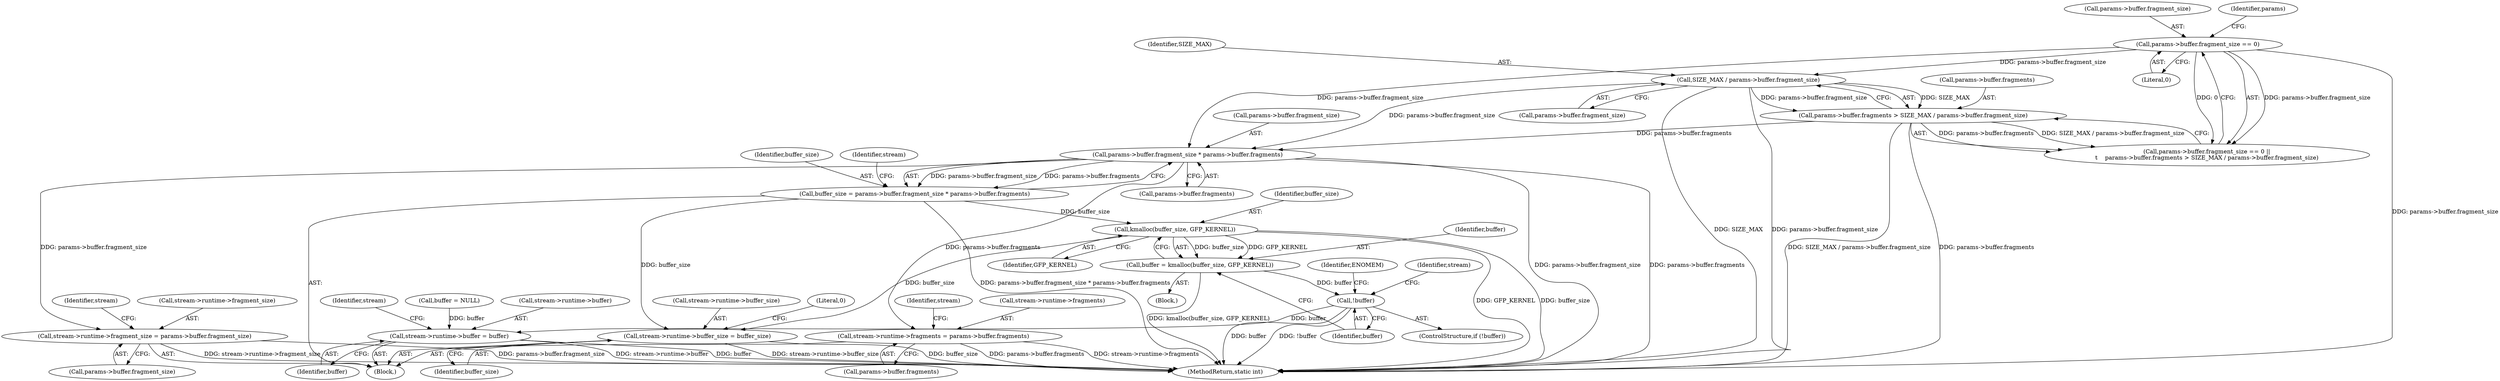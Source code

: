 digraph "0_linux_b35cc8225845112a616e3a2266d2fde5ab13d3ab@pointer" {
"1000134" [label="(Call,params->buffer.fragment_size * params->buffer.fragments)"];
"1000109" [label="(Call,params->buffer.fragment_size == 0)"];
"1000122" [label="(Call,SIZE_MAX / params->buffer.fragment_size)"];
"1000116" [label="(Call,params->buffer.fragments > SIZE_MAX / params->buffer.fragment_size)"];
"1000132" [label="(Call,buffer_size = params->buffer.fragment_size * params->buffer.fragments)"];
"1000159" [label="(Call,kmalloc(buffer_size, GFP_KERNEL))"];
"1000157" [label="(Call,buffer = kmalloc(buffer_size, GFP_KERNEL))"];
"1000163" [label="(Call,!buffer)"];
"1000190" [label="(Call,stream->runtime->buffer = buffer)"];
"1000197" [label="(Call,stream->runtime->buffer_size = buffer_size)"];
"1000168" [label="(Call,stream->runtime->fragment_size = params->buffer.fragment_size)"];
"1000179" [label="(Call,stream->runtime->fragments = params->buffer.fragments)"];
"1000109" [label="(Call,params->buffer.fragment_size == 0)"];
"1000115" [label="(Literal,0)"];
"1000193" [label="(Identifier,stream)"];
"1000116" [label="(Call,params->buffer.fragments > SIZE_MAX / params->buffer.fragment_size)"];
"1000110" [label="(Call,params->buffer.fragment_size)"];
"1000171" [label="(Identifier,stream)"];
"1000196" [label="(Identifier,buffer)"];
"1000203" [label="(Identifier,buffer_size)"];
"1000104" [label="(Block,)"];
"1000156" [label="(Block,)"];
"1000135" [label="(Call,params->buffer.fragment_size)"];
"1000119" [label="(Identifier,params)"];
"1000123" [label="(Identifier,SIZE_MAX)"];
"1000198" [label="(Call,stream->runtime->buffer_size)"];
"1000122" [label="(Call,SIZE_MAX / params->buffer.fragment_size)"];
"1000206" [label="(MethodReturn,static int)"];
"1000163" [label="(Call,!buffer)"];
"1000182" [label="(Identifier,stream)"];
"1000200" [label="(Identifier,stream)"];
"1000162" [label="(ControlStructure,if (!buffer))"];
"1000157" [label="(Call,buffer = kmalloc(buffer_size, GFP_KERNEL))"];
"1000190" [label="(Call,stream->runtime->buffer = buffer)"];
"1000148" [label="(Identifier,stream)"];
"1000160" [label="(Identifier,buffer_size)"];
"1000117" [label="(Call,params->buffer.fragments)"];
"1000152" [label="(Call,buffer = NULL)"];
"1000174" [label="(Call,params->buffer.fragment_size)"];
"1000167" [label="(Identifier,ENOMEM)"];
"1000197" [label="(Call,stream->runtime->buffer_size = buffer_size)"];
"1000164" [label="(Identifier,buffer)"];
"1000205" [label="(Literal,0)"];
"1000168" [label="(Call,stream->runtime->fragment_size = params->buffer.fragment_size)"];
"1000158" [label="(Identifier,buffer)"];
"1000132" [label="(Call,buffer_size = params->buffer.fragment_size * params->buffer.fragments)"];
"1000140" [label="(Call,params->buffer.fragments)"];
"1000180" [label="(Call,stream->runtime->fragments)"];
"1000124" [label="(Call,params->buffer.fragment_size)"];
"1000179" [label="(Call,stream->runtime->fragments = params->buffer.fragments)"];
"1000159" [label="(Call,kmalloc(buffer_size, GFP_KERNEL))"];
"1000133" [label="(Identifier,buffer_size)"];
"1000108" [label="(Call,params->buffer.fragment_size == 0 ||\n\t    params->buffer.fragments > SIZE_MAX / params->buffer.fragment_size)"];
"1000169" [label="(Call,stream->runtime->fragment_size)"];
"1000185" [label="(Call,params->buffer.fragments)"];
"1000134" [label="(Call,params->buffer.fragment_size * params->buffer.fragments)"];
"1000191" [label="(Call,stream->runtime->buffer)"];
"1000161" [label="(Identifier,GFP_KERNEL)"];
"1000134" -> "1000132"  [label="AST: "];
"1000134" -> "1000140"  [label="CFG: "];
"1000135" -> "1000134"  [label="AST: "];
"1000140" -> "1000134"  [label="AST: "];
"1000132" -> "1000134"  [label="CFG: "];
"1000134" -> "1000206"  [label="DDG: params->buffer.fragments"];
"1000134" -> "1000206"  [label="DDG: params->buffer.fragment_size"];
"1000134" -> "1000132"  [label="DDG: params->buffer.fragment_size"];
"1000134" -> "1000132"  [label="DDG: params->buffer.fragments"];
"1000109" -> "1000134"  [label="DDG: params->buffer.fragment_size"];
"1000122" -> "1000134"  [label="DDG: params->buffer.fragment_size"];
"1000116" -> "1000134"  [label="DDG: params->buffer.fragments"];
"1000134" -> "1000168"  [label="DDG: params->buffer.fragment_size"];
"1000134" -> "1000179"  [label="DDG: params->buffer.fragments"];
"1000109" -> "1000108"  [label="AST: "];
"1000109" -> "1000115"  [label="CFG: "];
"1000110" -> "1000109"  [label="AST: "];
"1000115" -> "1000109"  [label="AST: "];
"1000119" -> "1000109"  [label="CFG: "];
"1000108" -> "1000109"  [label="CFG: "];
"1000109" -> "1000206"  [label="DDG: params->buffer.fragment_size"];
"1000109" -> "1000108"  [label="DDG: params->buffer.fragment_size"];
"1000109" -> "1000108"  [label="DDG: 0"];
"1000109" -> "1000122"  [label="DDG: params->buffer.fragment_size"];
"1000122" -> "1000116"  [label="AST: "];
"1000122" -> "1000124"  [label="CFG: "];
"1000123" -> "1000122"  [label="AST: "];
"1000124" -> "1000122"  [label="AST: "];
"1000116" -> "1000122"  [label="CFG: "];
"1000122" -> "1000206"  [label="DDG: SIZE_MAX"];
"1000122" -> "1000206"  [label="DDG: params->buffer.fragment_size"];
"1000122" -> "1000116"  [label="DDG: SIZE_MAX"];
"1000122" -> "1000116"  [label="DDG: params->buffer.fragment_size"];
"1000116" -> "1000108"  [label="AST: "];
"1000117" -> "1000116"  [label="AST: "];
"1000108" -> "1000116"  [label="CFG: "];
"1000116" -> "1000206"  [label="DDG: SIZE_MAX / params->buffer.fragment_size"];
"1000116" -> "1000206"  [label="DDG: params->buffer.fragments"];
"1000116" -> "1000108"  [label="DDG: params->buffer.fragments"];
"1000116" -> "1000108"  [label="DDG: SIZE_MAX / params->buffer.fragment_size"];
"1000132" -> "1000104"  [label="AST: "];
"1000133" -> "1000132"  [label="AST: "];
"1000148" -> "1000132"  [label="CFG: "];
"1000132" -> "1000206"  [label="DDG: params->buffer.fragment_size * params->buffer.fragments"];
"1000132" -> "1000159"  [label="DDG: buffer_size"];
"1000132" -> "1000197"  [label="DDG: buffer_size"];
"1000159" -> "1000157"  [label="AST: "];
"1000159" -> "1000161"  [label="CFG: "];
"1000160" -> "1000159"  [label="AST: "];
"1000161" -> "1000159"  [label="AST: "];
"1000157" -> "1000159"  [label="CFG: "];
"1000159" -> "1000206"  [label="DDG: buffer_size"];
"1000159" -> "1000206"  [label="DDG: GFP_KERNEL"];
"1000159" -> "1000157"  [label="DDG: buffer_size"];
"1000159" -> "1000157"  [label="DDG: GFP_KERNEL"];
"1000159" -> "1000197"  [label="DDG: buffer_size"];
"1000157" -> "1000156"  [label="AST: "];
"1000158" -> "1000157"  [label="AST: "];
"1000164" -> "1000157"  [label="CFG: "];
"1000157" -> "1000206"  [label="DDG: kmalloc(buffer_size, GFP_KERNEL)"];
"1000157" -> "1000163"  [label="DDG: buffer"];
"1000163" -> "1000162"  [label="AST: "];
"1000163" -> "1000164"  [label="CFG: "];
"1000164" -> "1000163"  [label="AST: "];
"1000167" -> "1000163"  [label="CFG: "];
"1000171" -> "1000163"  [label="CFG: "];
"1000163" -> "1000206"  [label="DDG: buffer"];
"1000163" -> "1000206"  [label="DDG: !buffer"];
"1000163" -> "1000190"  [label="DDG: buffer"];
"1000190" -> "1000104"  [label="AST: "];
"1000190" -> "1000196"  [label="CFG: "];
"1000191" -> "1000190"  [label="AST: "];
"1000196" -> "1000190"  [label="AST: "];
"1000200" -> "1000190"  [label="CFG: "];
"1000190" -> "1000206"  [label="DDG: stream->runtime->buffer"];
"1000190" -> "1000206"  [label="DDG: buffer"];
"1000152" -> "1000190"  [label="DDG: buffer"];
"1000197" -> "1000104"  [label="AST: "];
"1000197" -> "1000203"  [label="CFG: "];
"1000198" -> "1000197"  [label="AST: "];
"1000203" -> "1000197"  [label="AST: "];
"1000205" -> "1000197"  [label="CFG: "];
"1000197" -> "1000206"  [label="DDG: buffer_size"];
"1000197" -> "1000206"  [label="DDG: stream->runtime->buffer_size"];
"1000168" -> "1000104"  [label="AST: "];
"1000168" -> "1000174"  [label="CFG: "];
"1000169" -> "1000168"  [label="AST: "];
"1000174" -> "1000168"  [label="AST: "];
"1000182" -> "1000168"  [label="CFG: "];
"1000168" -> "1000206"  [label="DDG: stream->runtime->fragment_size"];
"1000168" -> "1000206"  [label="DDG: params->buffer.fragment_size"];
"1000179" -> "1000104"  [label="AST: "];
"1000179" -> "1000185"  [label="CFG: "];
"1000180" -> "1000179"  [label="AST: "];
"1000185" -> "1000179"  [label="AST: "];
"1000193" -> "1000179"  [label="CFG: "];
"1000179" -> "1000206"  [label="DDG: params->buffer.fragments"];
"1000179" -> "1000206"  [label="DDG: stream->runtime->fragments"];
}
